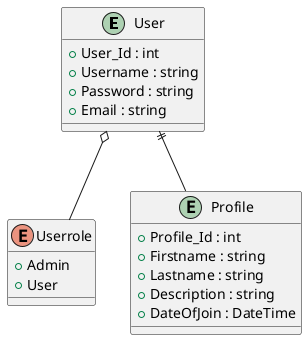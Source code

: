 @startuml "Model"
entity User
{
    + User_Id : int 
    + Username : string
    + Password : string
    + Email : string
}
enum Userrole
{
    + Admin
    + User
}
entity Profile 
{
    + Profile_Id : int 
    + Firstname : string
    + Lastname : string
    + Description : string  
    + DateOfJoin : DateTime
}

User o-- Userrole
User ||-- Profile
@enduml